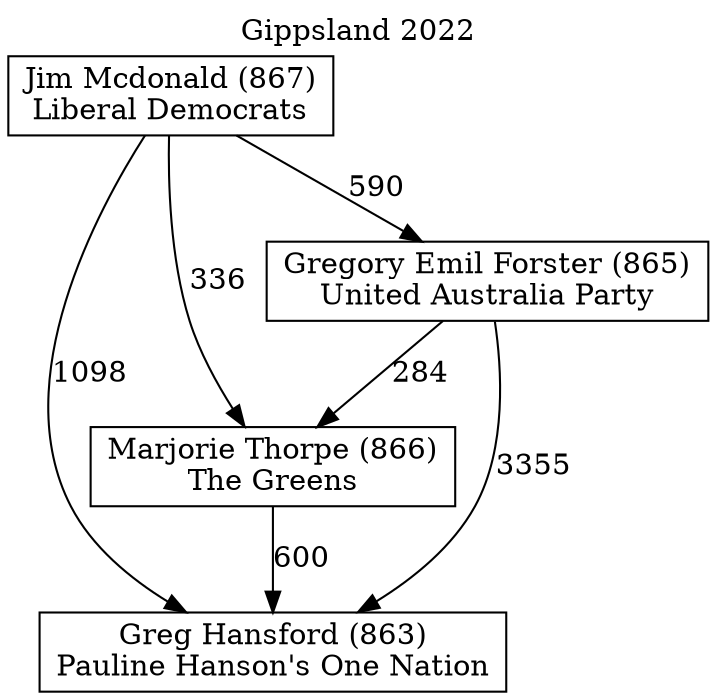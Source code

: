 // House preference flow
digraph "Greg Hansford (863)_Gippsland_2022" {
	graph [label="Gippsland 2022" labelloc=t mclimit=10]
	node [shape=box]
	"Greg Hansford (863)" [label="Greg Hansford (863)
Pauline Hanson's One Nation"]
	"Marjorie Thorpe (866)" [label="Marjorie Thorpe (866)
The Greens"]
	"Gregory Emil Forster (865)" [label="Gregory Emil Forster (865)
United Australia Party"]
	"Jim Mcdonald (867)" [label="Jim Mcdonald (867)
Liberal Democrats"]
	"Marjorie Thorpe (866)" -> "Greg Hansford (863)" [label=600]
	"Gregory Emil Forster (865)" -> "Marjorie Thorpe (866)" [label=284]
	"Jim Mcdonald (867)" -> "Gregory Emil Forster (865)" [label=590]
	"Gregory Emil Forster (865)" -> "Greg Hansford (863)" [label=3355]
	"Jim Mcdonald (867)" -> "Greg Hansford (863)" [label=1098]
	"Jim Mcdonald (867)" -> "Marjorie Thorpe (866)" [label=336]
}
